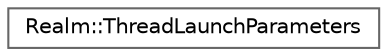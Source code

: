 digraph "Graphical Class Hierarchy"
{
 // LATEX_PDF_SIZE
  bgcolor="transparent";
  edge [fontname=Helvetica,fontsize=10,labelfontname=Helvetica,labelfontsize=10];
  node [fontname=Helvetica,fontsize=10,shape=box,height=0.2,width=0.4];
  rankdir="LR";
  Node0 [id="Node000000",label="Realm::ThreadLaunchParameters",height=0.2,width=0.4,color="grey40", fillcolor="white", style="filled",URL="$classRealm_1_1ThreadLaunchParameters.html",tooltip=" "];
}
